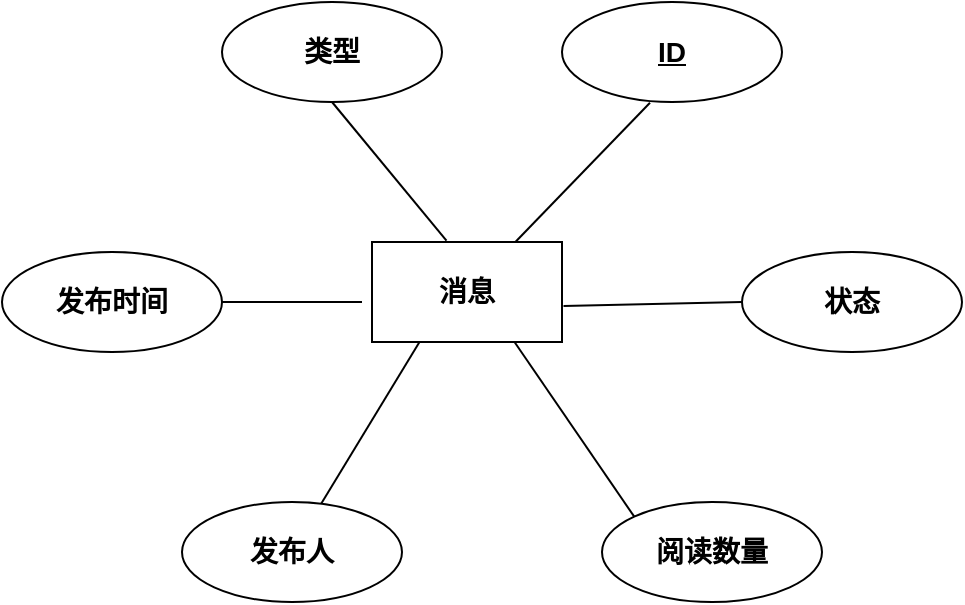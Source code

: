 <mxfile version="10.6.7" type="github"><diagram id="vmu4BHk6NGFIc5IeM8Mc" name="ç¬¬ 1 é¡µ"><mxGraphModel dx="1476" dy="575" grid="1" gridSize="10" guides="1" tooltips="1" connect="1" arrows="1" fold="1" page="1" pageScale="1" pageWidth="827" pageHeight="1169" math="0" shadow="0"><root><mxCell id="0"/><mxCell id="1" parent="0"/><mxCell id="_wBjYyhJ8MaK4rEdYe84-31" value="&lt;font style=&quot;font-size: 14px&quot;&gt;&lt;b&gt;消息&lt;/b&gt;&lt;/font&gt;" style="rounded=0;whiteSpace=wrap;html=1;" parent="1" vertex="1"><mxGeometry x="325" y="250" width="95" height="50" as="geometry"/></mxCell><mxCell id="_wBjYyhJ8MaK4rEdYe84-32" value="&lt;b&gt;&lt;font style=&quot;font-size: 14px&quot;&gt;类型&lt;/font&gt;&lt;/b&gt;" style="ellipse;whiteSpace=wrap;html=1;" parent="1" vertex="1"><mxGeometry x="250" y="130" width="110" height="50" as="geometry"/></mxCell><mxCell id="_wBjYyhJ8MaK4rEdYe84-36" value="&lt;b&gt;&lt;font style=&quot;font-size: 14px&quot;&gt;发布时间&lt;/font&gt;&lt;/b&gt;" style="ellipse;whiteSpace=wrap;html=1;" parent="1" vertex="1"><mxGeometry x="140" y="255" width="110" height="50" as="geometry"/></mxCell><mxCell id="_wBjYyhJ8MaK4rEdYe84-37" value="&lt;font style=&quot;font-size: 14px&quot;&gt;&lt;b&gt;发布人&lt;/b&gt;&lt;/font&gt;" style="ellipse;whiteSpace=wrap;html=1;" parent="1" vertex="1"><mxGeometry x="230" y="380" width="110" height="50" as="geometry"/></mxCell><mxCell id="_wBjYyhJ8MaK4rEdYe84-38" value="&lt;b&gt;&lt;font style=&quot;font-size: 14px&quot;&gt;阅读数量&lt;/font&gt;&lt;/b&gt;" style="ellipse;whiteSpace=wrap;html=1;" parent="1" vertex="1"><mxGeometry x="440" y="380" width="110" height="50" as="geometry"/></mxCell><mxCell id="_wBjYyhJ8MaK4rEdYe84-39" value="&lt;b&gt;&lt;font style=&quot;font-size: 14px&quot;&gt;状态&lt;/font&gt;&lt;/b&gt;" style="ellipse;whiteSpace=wrap;html=1;" parent="1" vertex="1"><mxGeometry x="510" y="255" width="110" height="50" as="geometry"/></mxCell><mxCell id="_wBjYyhJ8MaK4rEdYe84-40" value="" style="endArrow=none;html=1;entryX=0.5;entryY=1;entryDx=0;entryDy=0;exitX=0.392;exitY=-0.013;exitDx=0;exitDy=0;exitPerimeter=0;" parent="1" source="_wBjYyhJ8MaK4rEdYe84-31" target="_wBjYyhJ8MaK4rEdYe84-32" edge="1"><mxGeometry width="50" height="50" relative="1" as="geometry"><mxPoint x="150" y="500" as="sourcePoint"/><mxPoint x="200" y="450" as="targetPoint"/></mxGeometry></mxCell><mxCell id="_wBjYyhJ8MaK4rEdYe84-41" value="" style="endArrow=none;html=1;entryX=1;entryY=0.5;entryDx=0;entryDy=0;" parent="1" target="_wBjYyhJ8MaK4rEdYe84-36" edge="1"><mxGeometry width="50" height="50" relative="1" as="geometry"><mxPoint x="320" y="280" as="sourcePoint"/><mxPoint x="200" y="450" as="targetPoint"/></mxGeometry></mxCell><mxCell id="_wBjYyhJ8MaK4rEdYe84-42" value="" style="endArrow=none;html=1;entryX=0.25;entryY=1;entryDx=0;entryDy=0;" parent="1" source="_wBjYyhJ8MaK4rEdYe84-37" target="_wBjYyhJ8MaK4rEdYe84-31" edge="1"><mxGeometry width="50" height="50" relative="1" as="geometry"><mxPoint x="160" y="510" as="sourcePoint"/><mxPoint x="210" y="460" as="targetPoint"/></mxGeometry></mxCell><mxCell id="_wBjYyhJ8MaK4rEdYe84-43" value="" style="endArrow=none;html=1;entryX=0.75;entryY=1;entryDx=0;entryDy=0;exitX=0;exitY=0;exitDx=0;exitDy=0;" parent="1" source="_wBjYyhJ8MaK4rEdYe84-38" target="_wBjYyhJ8MaK4rEdYe84-31" edge="1"><mxGeometry width="50" height="50" relative="1" as="geometry"><mxPoint x="170" y="520" as="sourcePoint"/><mxPoint x="220" y="470" as="targetPoint"/></mxGeometry></mxCell><mxCell id="_wBjYyhJ8MaK4rEdYe84-44" value="" style="endArrow=none;html=1;entryX=0;entryY=0.5;entryDx=0;entryDy=0;exitX=1.008;exitY=0.64;exitDx=0;exitDy=0;exitPerimeter=0;" parent="1" target="_wBjYyhJ8MaK4rEdYe84-39" edge="1" source="_wBjYyhJ8MaK4rEdYe84-31"><mxGeometry width="50" height="50" relative="1" as="geometry"><mxPoint x="450" y="280" as="sourcePoint"/><mxPoint x="230" y="480" as="targetPoint"/></mxGeometry></mxCell><mxCell id="lqcdPddp1cPBbrbRVjWN-1" value="&lt;u&gt;&lt;b&gt;&lt;font style=&quot;font-size: 14px&quot;&gt;ID&lt;/font&gt;&lt;/b&gt;&lt;/u&gt;" style="ellipse;whiteSpace=wrap;html=1;" vertex="1" parent="1"><mxGeometry x="420" y="130" width="110" height="50" as="geometry"/></mxCell><mxCell id="lqcdPddp1cPBbrbRVjWN-2" value="" style="endArrow=none;html=1;exitX=0.4;exitY=1.008;exitDx=0;exitDy=0;exitPerimeter=0;" edge="1" parent="1" source="lqcdPddp1cPBbrbRVjWN-1" target="_wBjYyhJ8MaK4rEdYe84-31"><mxGeometry width="50" height="50" relative="1" as="geometry"><mxPoint x="395" y="260" as="sourcePoint"/><mxPoint x="315" y="180" as="targetPoint"/></mxGeometry></mxCell></root></mxGraphModel></diagram></mxfile>